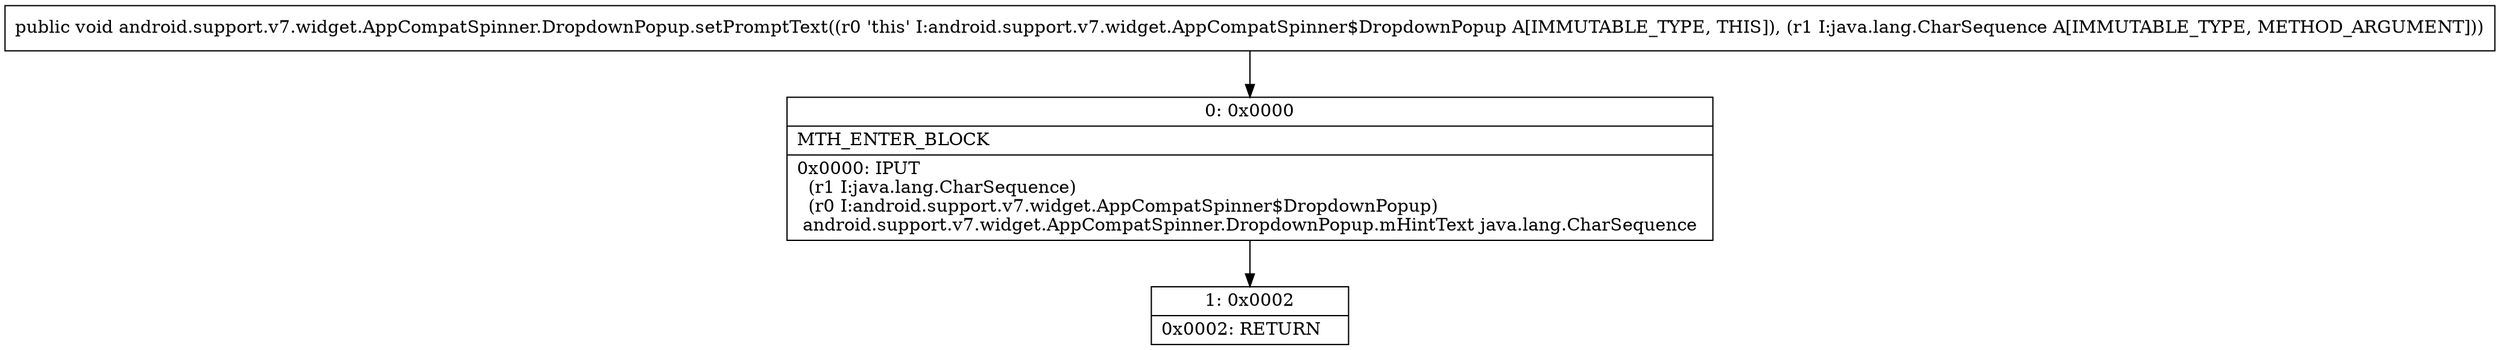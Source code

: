 digraph "CFG forandroid.support.v7.widget.AppCompatSpinner.DropdownPopup.setPromptText(Ljava\/lang\/CharSequence;)V" {
Node_0 [shape=record,label="{0\:\ 0x0000|MTH_ENTER_BLOCK\l|0x0000: IPUT  \l  (r1 I:java.lang.CharSequence)\l  (r0 I:android.support.v7.widget.AppCompatSpinner$DropdownPopup)\l android.support.v7.widget.AppCompatSpinner.DropdownPopup.mHintText java.lang.CharSequence \l}"];
Node_1 [shape=record,label="{1\:\ 0x0002|0x0002: RETURN   \l}"];
MethodNode[shape=record,label="{public void android.support.v7.widget.AppCompatSpinner.DropdownPopup.setPromptText((r0 'this' I:android.support.v7.widget.AppCompatSpinner$DropdownPopup A[IMMUTABLE_TYPE, THIS]), (r1 I:java.lang.CharSequence A[IMMUTABLE_TYPE, METHOD_ARGUMENT])) }"];
MethodNode -> Node_0;
Node_0 -> Node_1;
}

